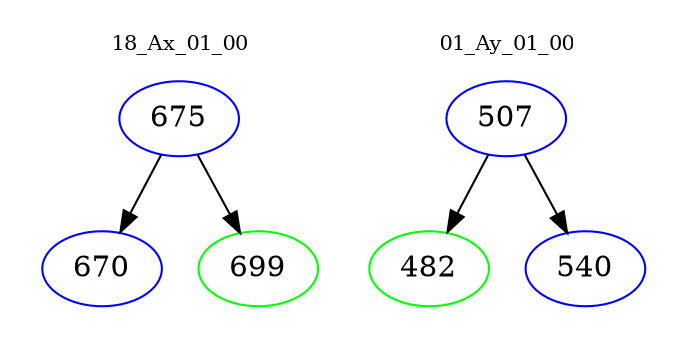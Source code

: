 digraph{
subgraph cluster_0 {
color = white
label = "18_Ax_01_00";
fontsize=10;
T0_675 [label="675", color="blue"]
T0_675 -> T0_670 [color="black"]
T0_670 [label="670", color="blue"]
T0_675 -> T0_699 [color="black"]
T0_699 [label="699", color="green"]
}
subgraph cluster_1 {
color = white
label = "01_Ay_01_00";
fontsize=10;
T1_507 [label="507", color="blue"]
T1_507 -> T1_482 [color="black"]
T1_482 [label="482", color="green"]
T1_507 -> T1_540 [color="black"]
T1_540 [label="540", color="blue"]
}
}
